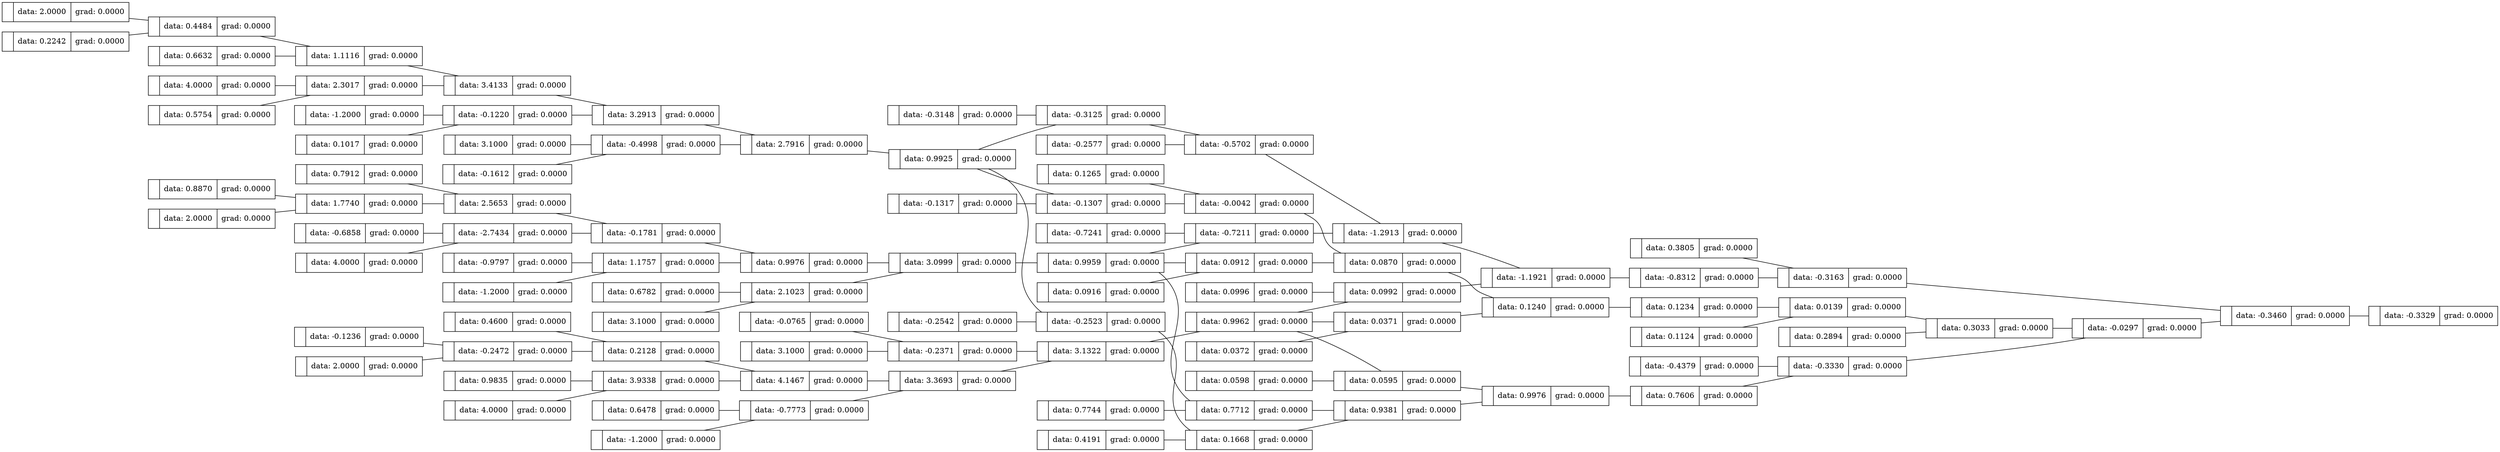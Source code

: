 graph {
	graph [rankdir=LR]
	139704664113264 [label="{ | data: -0.1307 | grad: 0.0000}" shape=record]
	139704665727104 [label="{ | data: 0.8870 | grad: 0.0000}" shape=record]
	139704665727248 [label="{ | data: -0.6858 | grad: 0.0000}" shape=record]
	139704664113504 [label="{ | data: -0.0042 | grad: 0.0000}" shape=record]
	139704665727344 [label="{ | data: -0.9797 | grad: 0.0000}" shape=record]
	139704665727440 [label="{ | data: 0.6782 | grad: 0.0000}" shape=record]
	139704664072704 [label="{ | data: 2.0000 | grad: 0.0000}" shape=record]
	139704665727536 [label="{ | data: 0.7912 | grad: 0.0000}" shape=record]
	139704664113744 [label="{ | data: 0.0912 | grad: 0.0000}" shape=record]
	139704664072800 [label="{ | data: 0.4484 | grad: 0.0000}" shape=record]
	139704665727680 [label="{ | data: -0.1236 | grad: 0.0000}" shape=record]
	139704664113984 [label="{ | data: 0.0870 | grad: 0.0000}" shape=record]
	139704665727824 [label="{ | data: 0.9835 | grad: 0.0000}" shape=record]
	139704664073088 [label="{ | data: 1.1116 | grad: 0.0000}" shape=record]
	139704665727920 [label="{ | data: 0.6478 | grad: 0.0000}" shape=record]
	139704665728016 [label="{ | data: -0.0765 | grad: 0.0000}" shape=record]
	139704664114224 [label="{ | data: 0.0371 | grad: 0.0000}" shape=record]
	139704665728112 [label="{ | data: 0.4600 | grad: 0.0000}" shape=record]
	139704664073376 [label="{ | data: 4.0000 | grad: 0.0000}" shape=record]
	139704664073472 [label="{ | data: 2.3017 | grad: 0.0000}" shape=record]
	139704664114464 [label="{ | data: 0.1240 | grad: 0.0000}" shape=record]
	139704665728352 [label="{ | data: -0.1317 | grad: 0.0000}" shape=record]
	139704664114608 [label="{ | data: 0.1234 | grad: 0.0000}" shape=record]
	139704664073712 [label="{ | data: 3.4133 | grad: 0.0000}" shape=record]
	139704665728496 [label="{ | data: 0.0916 | grad: 0.0000}" shape=record]
	139704665728592 [label="{ | data: 0.0372 | grad: 0.0000}" shape=record]
	139704665728688 [label="{ | data: 0.1265 | grad: 0.0000}" shape=record]
	139704664073952 [label="{ | data: -1.2000 | grad: 0.0000}" shape=record]
	139704664114944 [label="{ | data: -0.2523 | grad: 0.0000}" shape=record]
	139704664074048 [label="{ | data: -0.1220 | grad: 0.0000}" shape=record]
	139704665728832 [label="{ | data: -0.2542 | grad: 0.0000}" shape=record]
	139704665728976 [label="{ | data: 0.7744 | grad: 0.0000}" shape=record]
	139704664115184 [label="{ | data: 0.1668 | grad: 0.0000}" shape=record]
	139704664074288 [label="{ | data: 3.2913 | grad: 0.0000}" shape=record]
	139704665729072 [label="{ | data: 0.0598 | grad: 0.0000}" shape=record]
	139704665729168 [label="{ | data: 0.4191 | grad: 0.0000}" shape=record]
	139704664115424 [label="{ | data: 0.7712 | grad: 0.0000}" shape=record]
	139704664074528 [label="{ | data: 3.1000 | grad: 0.0000}" shape=record]
	139704665729312 [label="{ | data: -0.3148 | grad: 0.0000}" shape=record]
	139704664074624 [label="{ | data: -0.4998 | grad: 0.0000}" shape=record]
	139704665729456 [label="{ | data: -0.7241 | grad: 0.0000}" shape=record]
	139704664115664 [label="{ | data: 0.9381 | grad: 0.0000}" shape=record]
	139704665729552 [label="{ | data: 0.0996 | grad: 0.0000}" shape=record]
	139704664074864 [label="{ | data: 2.7916 | grad: 0.0000}" shape=record]
	139704665729648 [label="{ | data: -0.2577 | grad: 0.0000}" shape=record]
	139704664115904 [label="{ | data: 0.0595 | grad: 0.0000}" shape=record]
	139704664075008 [label="{ | data: 0.9925 | grad: 0.0000}" shape=record]
	139704665729888 [label="{ | data: 0.1124 | grad: 0.0000}" shape=record]
	139704664116144 [label="{ | data: 0.9976 | grad: 0.0000}" shape=record]
	139704665730032 [label="{ | data: -0.4379 | grad: 0.0000}" shape=record]
	139704664116288 [label="{ | data: 0.7606 | grad: 0.0000}" shape=record]
	139704664075344 [label="{ | data: 2.0000 | grad: 0.0000}" shape=record]
	139704665730128 [label="{ | data: 0.3805 | grad: 0.0000}" shape=record]
	139704664075440 [label="{ | data: 1.7740 | grad: 0.0000}" shape=record]
	139704665730224 [label="{ | data: 0.2894 | grad: 0.0000}" shape=record]
	139704664116624 [label="{ | data: -0.3125 | grad: 0.0000}" shape=record]
	139704664075680 [label="{ | data: 2.5653 | grad: 0.0000}" shape=record]
	139704664116864 [label="{ | data: -0.5702 | grad: 0.0000}" shape=record]
	139704664075920 [label="{ | data: 4.0000 | grad: 0.0000}" shape=record]
	139704664076016 [label="{ | data: -2.7434 | grad: 0.0000}" shape=record]
	139704664117104 [label="{ | data: -0.7211 | grad: 0.0000}" shape=record]
	139704664076256 [label="{ | data: -0.1781 | grad: 0.0000}" shape=record]
	139704664117344 [label="{ | data: -1.2913 | grad: 0.0000}" shape=record]
	139704664076496 [label="{ | data: -1.2000 | grad: 0.0000}" shape=record]
	139704664076592 [label="{ | data: 1.1757 | grad: 0.0000}" shape=record]
	139704664117584 [label="{ | data: 0.0992 | grad: 0.0000}" shape=record]
	139704665723216 [label="{ | data: 0.2242 | grad: 0.0000}" shape=record]
	139704664076832 [label="{ | data: 0.9976 | grad: 0.0000}" shape=record]
	139704664117824 [label="{ | data: -1.1921 | grad: 0.0000}" shape=record]
	139704664117968 [label="{ | data: -0.8312 | grad: 0.0000}" shape=record]
	139704664077072 [label="{ | data: 3.1000 | grad: 0.0000}" shape=record]
	139704664077168 [label="{ | data: 2.1023 | grad: 0.0000}" shape=record]
	139704664118304 [label="{ | data: 0.0139 | grad: 0.0000}" shape=record]
	139704664077408 [label="{ | data: 3.0999 | grad: 0.0000}" shape=record]
	139704664077552 [label="{ | data: 0.9959 | grad: 0.0000}" shape=record]
	139704664118544 [label="{ | data: 0.3033 | grad: 0.0000}" shape=record]
	139704664118784 [label="{ | data: -0.3330 | grad: 0.0000}" shape=record]
	139704664077888 [label="{ | data: 2.0000 | grad: 0.0000}" shape=record]
	139704664077984 [label="{ | data: -0.2472 | grad: 0.0000}" shape=record]
	139704664119024 [label="{ | data: -0.0297 | grad: 0.0000}" shape=record]
	139704664078224 [label="{ | data: 0.2128 | grad: 0.0000}" shape=record]
	139704664119264 [label="{ | data: -0.3163 | grad: 0.0000}" shape=record]
	139704664078464 [label="{ | data: 4.0000 | grad: 0.0000}" shape=record]
	139704664119504 [label="{ | data: -0.3460 | grad: 0.0000}" shape=record]
	139704664078560 [label="{ | data: 3.9338 | grad: 0.0000}" shape=record]
	139704664119648 [label="{ | data: -0.3329 | grad: 0.0000}" shape=record]
	139704664078800 [label="{ | data: 4.1467 | grad: 0.0000}" shape=record]
	139704664079040 [label="{ | data: -1.2000 | grad: 0.0000}" shape=record]
	139704664079136 [label="{ | data: -0.7773 | grad: 0.0000}" shape=record]
	139704664079376 [label="{ | data: 3.3693 | grad: 0.0000}" shape=record]
	139704664079616 [label="{ | data: 3.1000 | grad: 0.0000}" shape=record]
	139704664079712 [label="{ | data: -0.2371 | grad: 0.0000}" shape=record]
	139704665726480 [label="{ | data: 0.5754 | grad: 0.0000}" shape=record]
	139704664079952 [label="{ | data: 3.1322 | grad: 0.0000}" shape=record]
	139704664080096 [label="{ | data: 0.9962 | grad: 0.0000}" shape=record]
	139704665726768 [label="{ | data: 0.1017 | grad: 0.0000}" shape=record]
	139704665726864 [label="{ | data: -0.1612 | grad: 0.0000}" shape=record]
	139704665726960 [label="{ | data: 0.6632 | grad: 0.0000}" shape=record]
	139704665723216 -- 139704664072800
	139704664075008 -- 139704664114944
	139704664078224 -- 139704664078800
	139704664116288 -- 139704664118784
	139704664118544 -- 139704664119024
	139704665728016 -- 139704664079712
	139704664115904 -- 139704664116144
	139704664076832 -- 139704664077408
	139704665727536 -- 139704664075680
	139704664075008 -- 139704664113264
	139704664076256 -- 139704664076832
	139704664075008 -- 139704664116624
	139704664075344 -- 139704664075440
	139704665728592 -- 139704664114224
	139704665729168 -- 139704664115184
	139704665726960 -- 139704664073088
	139704664116624 -- 139704664116864
	139704665730224 -- 139704664118544
	139704664115664 -- 139704664116144
	139704665726864 -- 139704664074624
	139704665727680 -- 139704664077984
	139704664073376 -- 139704664073472
	139704664078464 -- 139704664078560
	139704665728352 -- 139704664113264
	139704664073472 -- 139704664073712
	139704664073088 -- 139704664073712
	139704664080096 -- 139704664114224
	139704664117104 -- 139704664117344
	139704664079712 -- 139704664079952
	139704664116144 -- 139704664116288
	139704664080096 -- 139704664117584
	139704664077888 -- 139704664077984
	139704665727248 -- 139704664076016
	139704664079952 -- 139704664080096
	139704664117968 -- 139704664119264
	139704665727440 -- 139704664077168
	139704664074528 -- 139704664074624
	139704664113744 -- 139704664113984
	139704664075920 -- 139704664076016
	139704665730128 -- 139704664119264
	139704665729072 -- 139704664115904
	139704665728112 -- 139704664078224
	139704664073952 -- 139704664074048
	139704664079376 -- 139704664079952
	139704664117344 -- 139704664117824
	139704664080096 -- 139704664115904
	139704664117584 -- 139704664117824
	139704665729312 -- 139704664116624
	139704664113984 -- 139704664114464
	139704665727344 -- 139704664076592
	139704664117824 -- 139704664117968
	139704664114224 -- 139704664114464
	139704665728976 -- 139704664115424
	139704664075440 -- 139704664075680
	139704664077072 -- 139704664077168
	139704664116864 -- 139704664117344
	139704664077552 -- 139704664113744
	139704664113504 -- 139704664113984
	139704664076496 -- 139704664076592
	139704665726480 -- 139704664073472
	139704665729552 -- 139704664117584
	139704664119024 -- 139704664119504
	139704664076592 -- 139704664076832
	139704664076016 -- 139704664076256
	139704664077552 -- 139704664115424
	139704664119504 -- 139704664119648
	139704664079040 -- 139704664079136
	139704664072800 -- 139704664073088
	139704665728832 -- 139704664114944
	139704664074048 -- 139704664074288
	139704665729456 -- 139704664117104
	139704665727824 -- 139704664078560
	139704664113264 -- 139704664113504
	139704664074864 -- 139704664075008
	139704665728496 -- 139704664113744
	139704665729888 -- 139704664118304
	139704664118784 -- 139704664119024
	139704664115184 -- 139704664115664
	139704665730032 -- 139704664118784
	139704664075680 -- 139704664076256
	139704664079136 -- 139704664079376
	139704665726768 -- 139704664074048
	139704665727104 -- 139704664075440
	139704664115424 -- 139704664115664
	139704665727920 -- 139704664079136
	139704664078560 -- 139704664078800
	139704664077552 -- 139704664117104
	139704664114464 -- 139704664114608
	139704665729648 -- 139704664116864
	139704664074288 -- 139704664074864
	139704664073712 -- 139704664074288
	139704665728688 -- 139704664113504
	139704664077168 -- 139704664077408
	139704664118304 -- 139704664118544
	139704664114608 -- 139704664118304
	139704664119264 -- 139704664119504
	139704664077984 -- 139704664078224
	139704664077408 -- 139704664077552
	139704664079616 -- 139704664079712
	139704664072704 -- 139704664072800
	139704664114944 -- 139704664115184
	139704664074624 -- 139704664074864
	139704664078800 -- 139704664079376
}
